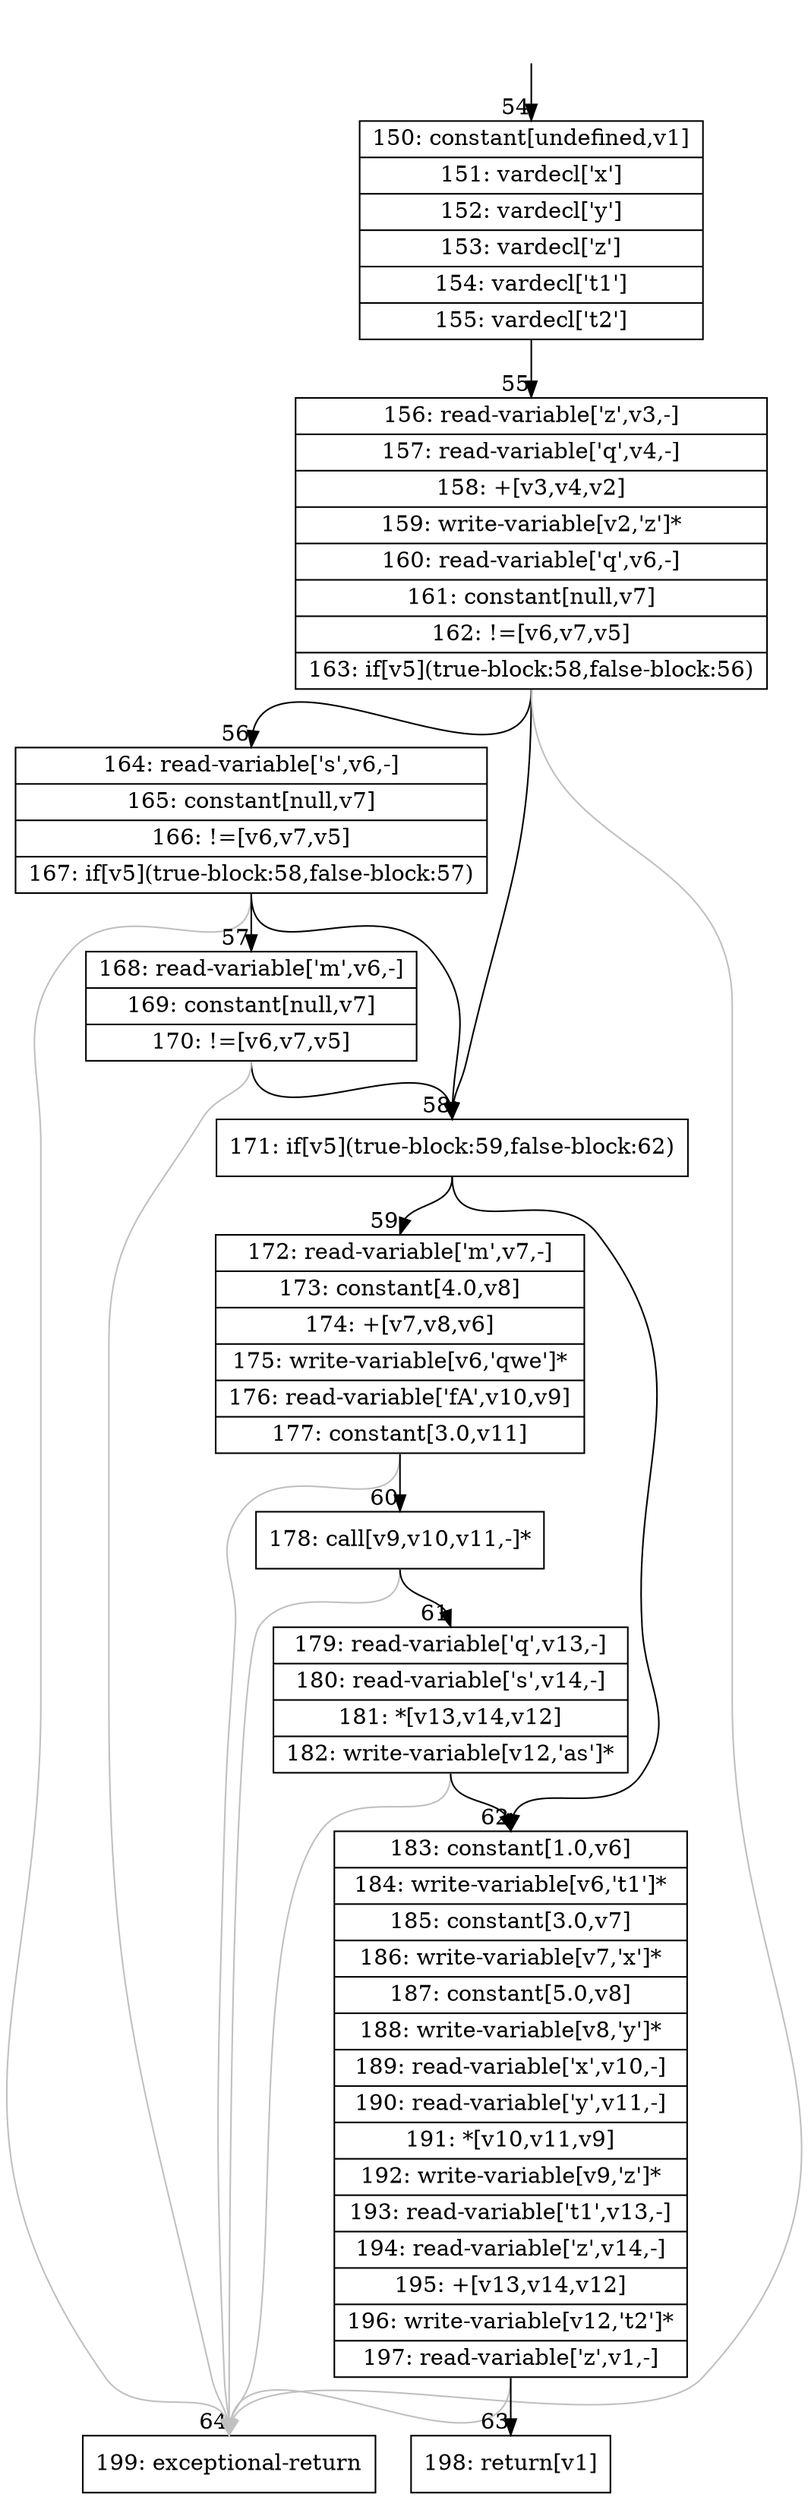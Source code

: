 digraph {
rankdir="TD"
BB_entry3[shape=none,label=""];
BB_entry3 -> BB54 [tailport=s, headport=n, headlabel="    54"]
BB54 [shape=record label="{150: constant[undefined,v1]|151: vardecl['x']|152: vardecl['y']|153: vardecl['z']|154: vardecl['t1']|155: vardecl['t2']}" ] 
BB54 -> BB55 [tailport=s, headport=n, headlabel="      55"]
BB55 [shape=record label="{156: read-variable['z',v3,-]|157: read-variable['q',v4,-]|158: +[v3,v4,v2]|159: write-variable[v2,'z']*|160: read-variable['q',v6,-]|161: constant[null,v7]|162: !=[v6,v7,v5]|163: if[v5](true-block:58,false-block:56)}" ] 
BB55 -> BB58 [tailport=s, headport=n, headlabel="      58"]
BB55 -> BB56 [tailport=s, headport=n, headlabel="      56"]
BB55 -> BB64 [tailport=s, headport=n, color=gray, headlabel="      64"]
BB56 [shape=record label="{164: read-variable['s',v6,-]|165: constant[null,v7]|166: !=[v6,v7,v5]|167: if[v5](true-block:58,false-block:57)}" ] 
BB56 -> BB58 [tailport=s, headport=n]
BB56 -> BB57 [tailport=s, headport=n, headlabel="      57"]
BB56 -> BB64 [tailport=s, headport=n, color=gray]
BB57 [shape=record label="{168: read-variable['m',v6,-]|169: constant[null,v7]|170: !=[v6,v7,v5]}" ] 
BB57 -> BB58 [tailport=s, headport=n]
BB57 -> BB64 [tailport=s, headport=n, color=gray]
BB58 [shape=record label="{171: if[v5](true-block:59,false-block:62)}" ] 
BB58 -> BB59 [tailport=s, headport=n, headlabel="      59"]
BB58 -> BB62 [tailport=s, headport=n, headlabel="      62"]
BB59 [shape=record label="{172: read-variable['m',v7,-]|173: constant[4.0,v8]|174: +[v7,v8,v6]|175: write-variable[v6,'qwe']*|176: read-variable['fA',v10,v9]|177: constant[3.0,v11]}" ] 
BB59 -> BB60 [tailport=s, headport=n, headlabel="      60"]
BB59 -> BB64 [tailport=s, headport=n, color=gray]
BB60 [shape=record label="{178: call[v9,v10,v11,-]*}" ] 
BB60 -> BB61 [tailport=s, headport=n, headlabel="      61"]
BB60 -> BB64 [tailport=s, headport=n, color=gray]
BB61 [shape=record label="{179: read-variable['q',v13,-]|180: read-variable['s',v14,-]|181: *[v13,v14,v12]|182: write-variable[v12,'as']*}" ] 
BB61 -> BB62 [tailport=s, headport=n]
BB61 -> BB64 [tailport=s, headport=n, color=gray]
BB62 [shape=record label="{183: constant[1.0,v6]|184: write-variable[v6,'t1']*|185: constant[3.0,v7]|186: write-variable[v7,'x']*|187: constant[5.0,v8]|188: write-variable[v8,'y']*|189: read-variable['x',v10,-]|190: read-variable['y',v11,-]|191: *[v10,v11,v9]|192: write-variable[v9,'z']*|193: read-variable['t1',v13,-]|194: read-variable['z',v14,-]|195: +[v13,v14,v12]|196: write-variable[v12,'t2']*|197: read-variable['z',v1,-]}" ] 
BB62 -> BB63 [tailport=s, headport=n, headlabel="      63"]
BB62 -> BB64 [tailport=s, headport=n, color=gray]
BB63 [shape=record label="{198: return[v1]}" ] 
BB64 [shape=record label="{199: exceptional-return}" ] 
}
